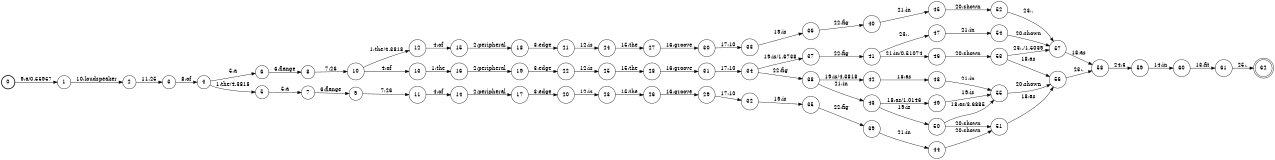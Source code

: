 digraph FST {
rankdir = LR;
size = "8.5,11";
label = "";
center = 1;
orientation = Portrait;
ranksep = "0.4";
nodesep = "0.25";
0 [label = "0", shape = circle, style = bold, fontsize = 14]
	0 -> 1 [label = "9:a/0.55957", fontsize = 14];
1 [label = "1", shape = circle, style = solid, fontsize = 14]
	1 -> 2 [label = "10:loudspeaker", fontsize = 14];
2 [label = "2", shape = circle, style = solid, fontsize = 14]
	2 -> 3 [label = "11:25", fontsize = 14];
3 [label = "3", shape = circle, style = solid, fontsize = 14]
	3 -> 4 [label = "8:of", fontsize = 14];
4 [label = "4", shape = circle, style = solid, fontsize = 14]
	4 -> 5 [label = "1:the/4.3818", fontsize = 14];
	4 -> 6 [label = "5:a", fontsize = 14];
5 [label = "5", shape = circle, style = solid, fontsize = 14]
	5 -> 7 [label = "5:a", fontsize = 14];
6 [label = "6", shape = circle, style = solid, fontsize = 14]
	6 -> 8 [label = "6:flange", fontsize = 14];
7 [label = "7", shape = circle, style = solid, fontsize = 14]
	7 -> 9 [label = "6:flange", fontsize = 14];
8 [label = "8", shape = circle, style = solid, fontsize = 14]
	8 -> 10 [label = "7:26", fontsize = 14];
9 [label = "9", shape = circle, style = solid, fontsize = 14]
	9 -> 11 [label = "7:26", fontsize = 14];
10 [label = "10", shape = circle, style = solid, fontsize = 14]
	10 -> 12 [label = "1:the/4.3818", fontsize = 14];
	10 -> 13 [label = "4:of", fontsize = 14];
11 [label = "11", shape = circle, style = solid, fontsize = 14]
	11 -> 14 [label = "4:of", fontsize = 14];
12 [label = "12", shape = circle, style = solid, fontsize = 14]
	12 -> 15 [label = "4:of", fontsize = 14];
13 [label = "13", shape = circle, style = solid, fontsize = 14]
	13 -> 16 [label = "1:the", fontsize = 14];
14 [label = "14", shape = circle, style = solid, fontsize = 14]
	14 -> 17 [label = "2:peripheral", fontsize = 14];
15 [label = "15", shape = circle, style = solid, fontsize = 14]
	15 -> 18 [label = "2:peripheral", fontsize = 14];
16 [label = "16", shape = circle, style = solid, fontsize = 14]
	16 -> 19 [label = "2:peripheral", fontsize = 14];
17 [label = "17", shape = circle, style = solid, fontsize = 14]
	17 -> 20 [label = "3:edge", fontsize = 14];
18 [label = "18", shape = circle, style = solid, fontsize = 14]
	18 -> 21 [label = "3:edge", fontsize = 14];
19 [label = "19", shape = circle, style = solid, fontsize = 14]
	19 -> 22 [label = "3:edge", fontsize = 14];
20 [label = "20", shape = circle, style = solid, fontsize = 14]
	20 -> 23 [label = "12:is", fontsize = 14];
21 [label = "21", shape = circle, style = solid, fontsize = 14]
	21 -> 24 [label = "12:is", fontsize = 14];
22 [label = "22", shape = circle, style = solid, fontsize = 14]
	22 -> 25 [label = "12:is", fontsize = 14];
23 [label = "23", shape = circle, style = solid, fontsize = 14]
	23 -> 26 [label = "15:the", fontsize = 14];
24 [label = "24", shape = circle, style = solid, fontsize = 14]
	24 -> 27 [label = "15:the", fontsize = 14];
25 [label = "25", shape = circle, style = solid, fontsize = 14]
	25 -> 28 [label = "15:the", fontsize = 14];
26 [label = "26", shape = circle, style = solid, fontsize = 14]
	26 -> 29 [label = "16:groove", fontsize = 14];
27 [label = "27", shape = circle, style = solid, fontsize = 14]
	27 -> 30 [label = "16:groove", fontsize = 14];
28 [label = "28", shape = circle, style = solid, fontsize = 14]
	28 -> 31 [label = "16:groove", fontsize = 14];
29 [label = "29", shape = circle, style = solid, fontsize = 14]
	29 -> 32 [label = "17:10", fontsize = 14];
30 [label = "30", shape = circle, style = solid, fontsize = 14]
	30 -> 33 [label = "17:10", fontsize = 14];
31 [label = "31", shape = circle, style = solid, fontsize = 14]
	31 -> 34 [label = "17:10", fontsize = 14];
32 [label = "32", shape = circle, style = solid, fontsize = 14]
	32 -> 35 [label = "19:is", fontsize = 14];
33 [label = "33", shape = circle, style = solid, fontsize = 14]
	33 -> 36 [label = "19:is", fontsize = 14];
34 [label = "34", shape = circle, style = solid, fontsize = 14]
	34 -> 37 [label = "19:is/1.6738", fontsize = 14];
	34 -> 38 [label = "22:fig", fontsize = 14];
35 [label = "35", shape = circle, style = solid, fontsize = 14]
	35 -> 39 [label = "22:fig", fontsize = 14];
36 [label = "36", shape = circle, style = solid, fontsize = 14]
	36 -> 40 [label = "22:fig", fontsize = 14];
37 [label = "37", shape = circle, style = solid, fontsize = 14]
	37 -> 41 [label = "22:fig", fontsize = 14];
38 [label = "38", shape = circle, style = solid, fontsize = 14]
	38 -> 42 [label = "19:is/4.3818", fontsize = 14];
	38 -> 43 [label = "21:in", fontsize = 14];
39 [label = "39", shape = circle, style = solid, fontsize = 14]
	39 -> 44 [label = "21:in", fontsize = 14];
40 [label = "40", shape = circle, style = solid, fontsize = 14]
	40 -> 45 [label = "21:in", fontsize = 14];
41 [label = "41", shape = circle, style = solid, fontsize = 14]
	41 -> 46 [label = "21:in/0.51074", fontsize = 14];
	41 -> 47 [label = "23:.", fontsize = 14];
42 [label = "42", shape = circle, style = solid, fontsize = 14]
	42 -> 48 [label = "18:as", fontsize = 14];
43 [label = "43", shape = circle, style = solid, fontsize = 14]
	43 -> 50 [label = "19:is", fontsize = 14];
	43 -> 49 [label = "18:as/1.0146", fontsize = 14];
44 [label = "44", shape = circle, style = solid, fontsize = 14]
	44 -> 51 [label = "20:shown", fontsize = 14];
45 [label = "45", shape = circle, style = solid, fontsize = 14]
	45 -> 52 [label = "20:shown", fontsize = 14];
46 [label = "46", shape = circle, style = solid, fontsize = 14]
	46 -> 53 [label = "20:shown", fontsize = 14];
47 [label = "47", shape = circle, style = solid, fontsize = 14]
	47 -> 54 [label = "21:in", fontsize = 14];
48 [label = "48", shape = circle, style = solid, fontsize = 14]
	48 -> 55 [label = "21:in", fontsize = 14];
49 [label = "49", shape = circle, style = solid, fontsize = 14]
	49 -> 55 [label = "19:is", fontsize = 14];
50 [label = "50", shape = circle, style = solid, fontsize = 14]
	50 -> 55 [label = "18:as/3.6885", fontsize = 14];
	50 -> 51 [label = "20:shown", fontsize = 14];
51 [label = "51", shape = circle, style = solid, fontsize = 14]
	51 -> 56 [label = "18:as", fontsize = 14];
52 [label = "52", shape = circle, style = solid, fontsize = 14]
	52 -> 57 [label = "23:.", fontsize = 14];
53 [label = "53", shape = circle, style = solid, fontsize = 14]
	53 -> 56 [label = "18:as", fontsize = 14];
	53 -> 57 [label = "23:./1.5039", fontsize = 14];
54 [label = "54", shape = circle, style = solid, fontsize = 14]
	54 -> 57 [label = "20:shown", fontsize = 14];
55 [label = "55", shape = circle, style = solid, fontsize = 14]
	55 -> 56 [label = "20:shown", fontsize = 14];
56 [label = "56", shape = circle, style = solid, fontsize = 14]
	56 -> 58 [label = "23:.", fontsize = 14];
57 [label = "57", shape = circle, style = solid, fontsize = 14]
	57 -> 58 [label = "18:as", fontsize = 14];
58 [label = "58", shape = circle, style = solid, fontsize = 14]
	58 -> 59 [label = "24:6", fontsize = 14];
59 [label = "59", shape = circle, style = solid, fontsize = 14]
	59 -> 60 [label = "14:in", fontsize = 14];
60 [label = "60", shape = circle, style = solid, fontsize = 14]
	60 -> 61 [label = "13:fit", fontsize = 14];
61 [label = "61", shape = circle, style = solid, fontsize = 14]
	61 -> 62 [label = "25:.", fontsize = 14];
62 [label = "62", shape = doublecircle, style = solid, fontsize = 14]
}
